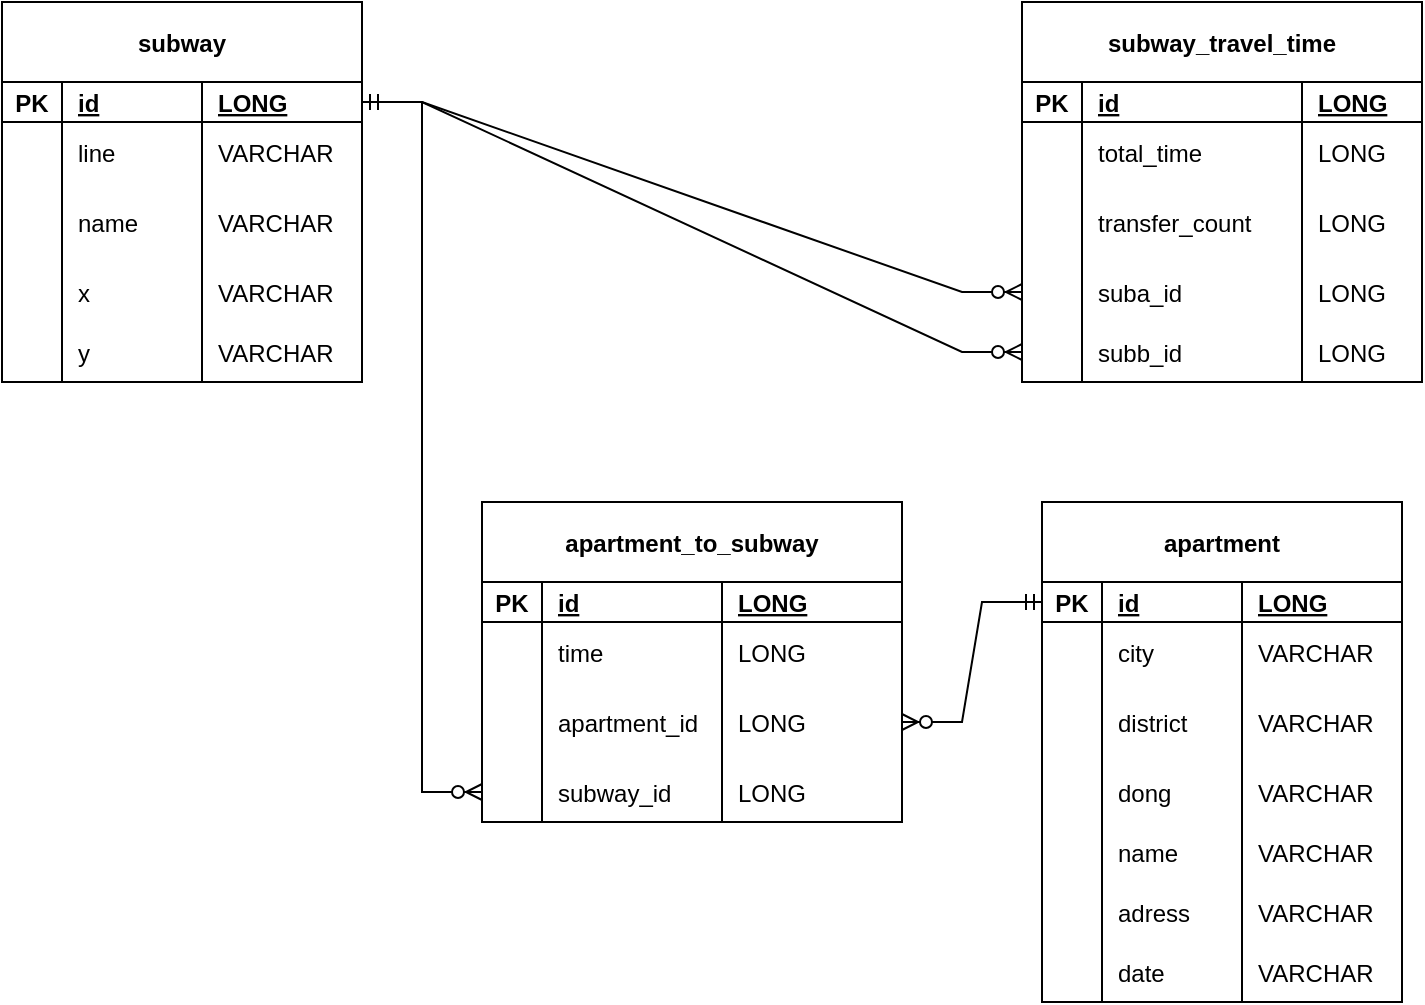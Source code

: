 <mxfile version="21.3.2" type="github">
  <diagram id="R2lEEEUBdFMjLlhIrx00" name="Page-1">
    <mxGraphModel dx="1434" dy="788" grid="1" gridSize="10" guides="1" tooltips="1" connect="1" arrows="1" fold="1" page="1" pageScale="1" pageWidth="850" pageHeight="1100" math="0" shadow="0" extFonts="Permanent Marker^https://fonts.googleapis.com/css?family=Permanent+Marker">
      <root>
        <mxCell id="0" />
        <mxCell id="1" parent="0" />
        <mxCell id="C-vyLk0tnHw3VtMMgP7b-23" value="subway" style="shape=table;startSize=40;container=1;collapsible=1;childLayout=tableLayout;fixedRows=1;rowLines=0;fontStyle=1;align=center;resizeLast=1;" parent="1" vertex="1">
          <mxGeometry x="30" y="120" width="180" height="190" as="geometry" />
        </mxCell>
        <mxCell id="C-vyLk0tnHw3VtMMgP7b-24" value="" style="shape=partialRectangle;collapsible=0;dropTarget=0;pointerEvents=0;fillColor=none;points=[[0,0.5],[1,0.5]];portConstraint=eastwest;top=0;left=0;right=0;bottom=1;" parent="C-vyLk0tnHw3VtMMgP7b-23" vertex="1">
          <mxGeometry y="40" width="180" height="20" as="geometry" />
        </mxCell>
        <mxCell id="C-vyLk0tnHw3VtMMgP7b-25" value="PK" style="shape=partialRectangle;overflow=hidden;connectable=0;fillColor=none;top=0;left=0;bottom=0;right=0;fontStyle=1;" parent="C-vyLk0tnHw3VtMMgP7b-24" vertex="1">
          <mxGeometry width="30" height="20" as="geometry">
            <mxRectangle width="30" height="20" as="alternateBounds" />
          </mxGeometry>
        </mxCell>
        <mxCell id="C-vyLk0tnHw3VtMMgP7b-26" value="id" style="shape=partialRectangle;overflow=hidden;connectable=0;fillColor=none;top=0;left=0;bottom=0;right=0;align=left;spacingLeft=6;fontStyle=5;" parent="C-vyLk0tnHw3VtMMgP7b-24" vertex="1">
          <mxGeometry x="30" width="70" height="20" as="geometry">
            <mxRectangle width="70" height="20" as="alternateBounds" />
          </mxGeometry>
        </mxCell>
        <mxCell id="HhgqxWmtSVMLLFwtC6hd-22" value="LONG" style="shape=partialRectangle;overflow=hidden;connectable=0;fillColor=none;top=0;left=0;bottom=0;right=0;align=left;spacingLeft=6;fontStyle=5;" parent="C-vyLk0tnHw3VtMMgP7b-24" vertex="1">
          <mxGeometry x="100" width="80" height="20" as="geometry">
            <mxRectangle width="80" height="20" as="alternateBounds" />
          </mxGeometry>
        </mxCell>
        <mxCell id="C-vyLk0tnHw3VtMMgP7b-27" value="" style="shape=partialRectangle;collapsible=0;dropTarget=0;pointerEvents=0;fillColor=none;points=[[0,0.5],[1,0.5]];portConstraint=eastwest;top=0;left=0;right=0;bottom=0;" parent="C-vyLk0tnHw3VtMMgP7b-23" vertex="1">
          <mxGeometry y="60" width="180" height="30" as="geometry" />
        </mxCell>
        <mxCell id="C-vyLk0tnHw3VtMMgP7b-28" value="" style="shape=partialRectangle;overflow=hidden;connectable=0;fillColor=none;top=0;left=0;bottom=0;right=0;" parent="C-vyLk0tnHw3VtMMgP7b-27" vertex="1">
          <mxGeometry width="30" height="30" as="geometry">
            <mxRectangle width="30" height="30" as="alternateBounds" />
          </mxGeometry>
        </mxCell>
        <mxCell id="C-vyLk0tnHw3VtMMgP7b-29" value="line" style="shape=partialRectangle;overflow=hidden;connectable=0;fillColor=none;top=0;left=0;bottom=0;right=0;align=left;spacingLeft=6;" parent="C-vyLk0tnHw3VtMMgP7b-27" vertex="1">
          <mxGeometry x="30" width="70" height="30" as="geometry">
            <mxRectangle width="70" height="30" as="alternateBounds" />
          </mxGeometry>
        </mxCell>
        <mxCell id="HhgqxWmtSVMLLFwtC6hd-23" value="VARCHAR        " style="shape=partialRectangle;overflow=hidden;connectable=0;fillColor=none;top=0;left=0;bottom=0;right=0;align=left;spacingLeft=6;" parent="C-vyLk0tnHw3VtMMgP7b-27" vertex="1">
          <mxGeometry x="100" width="80" height="30" as="geometry">
            <mxRectangle width="80" height="30" as="alternateBounds" />
          </mxGeometry>
        </mxCell>
        <mxCell id="HhgqxWmtSVMLLFwtC6hd-13" style="shape=partialRectangle;collapsible=0;dropTarget=0;pointerEvents=0;fillColor=none;points=[[0,0.5],[1,0.5]];portConstraint=eastwest;top=0;left=0;right=0;bottom=0;" parent="C-vyLk0tnHw3VtMMgP7b-23" vertex="1">
          <mxGeometry y="90" width="180" height="40" as="geometry" />
        </mxCell>
        <mxCell id="HhgqxWmtSVMLLFwtC6hd-14" style="shape=partialRectangle;overflow=hidden;connectable=0;fillColor=none;top=0;left=0;bottom=0;right=0;" parent="HhgqxWmtSVMLLFwtC6hd-13" vertex="1">
          <mxGeometry width="30" height="40" as="geometry">
            <mxRectangle width="30" height="40" as="alternateBounds" />
          </mxGeometry>
        </mxCell>
        <mxCell id="HhgqxWmtSVMLLFwtC6hd-15" value="name" style="shape=partialRectangle;overflow=hidden;connectable=0;fillColor=none;top=0;left=0;bottom=0;right=0;align=left;spacingLeft=6;" parent="HhgqxWmtSVMLLFwtC6hd-13" vertex="1">
          <mxGeometry x="30" width="70" height="40" as="geometry">
            <mxRectangle width="70" height="40" as="alternateBounds" />
          </mxGeometry>
        </mxCell>
        <mxCell id="HhgqxWmtSVMLLFwtC6hd-24" value="VARCHAR" style="shape=partialRectangle;overflow=hidden;connectable=0;fillColor=none;top=0;left=0;bottom=0;right=0;align=left;spacingLeft=6;" parent="HhgqxWmtSVMLLFwtC6hd-13" vertex="1">
          <mxGeometry x="100" width="80" height="40" as="geometry">
            <mxRectangle width="80" height="40" as="alternateBounds" />
          </mxGeometry>
        </mxCell>
        <mxCell id="HhgqxWmtSVMLLFwtC6hd-16" style="shape=partialRectangle;collapsible=0;dropTarget=0;pointerEvents=0;fillColor=none;points=[[0,0.5],[1,0.5]];portConstraint=eastwest;top=0;left=0;right=0;bottom=0;" parent="C-vyLk0tnHw3VtMMgP7b-23" vertex="1">
          <mxGeometry y="130" width="180" height="30" as="geometry" />
        </mxCell>
        <mxCell id="HhgqxWmtSVMLLFwtC6hd-17" style="shape=partialRectangle;overflow=hidden;connectable=0;fillColor=none;top=0;left=0;bottom=0;right=0;" parent="HhgqxWmtSVMLLFwtC6hd-16" vertex="1">
          <mxGeometry width="30" height="30" as="geometry">
            <mxRectangle width="30" height="30" as="alternateBounds" />
          </mxGeometry>
        </mxCell>
        <mxCell id="HhgqxWmtSVMLLFwtC6hd-18" value="x" style="shape=partialRectangle;overflow=hidden;connectable=0;fillColor=none;top=0;left=0;bottom=0;right=0;align=left;spacingLeft=6;" parent="HhgqxWmtSVMLLFwtC6hd-16" vertex="1">
          <mxGeometry x="30" width="70" height="30" as="geometry">
            <mxRectangle width="70" height="30" as="alternateBounds" />
          </mxGeometry>
        </mxCell>
        <mxCell id="HhgqxWmtSVMLLFwtC6hd-25" value="VARCHAR" style="shape=partialRectangle;overflow=hidden;connectable=0;fillColor=none;top=0;left=0;bottom=0;right=0;align=left;spacingLeft=6;" parent="HhgqxWmtSVMLLFwtC6hd-16" vertex="1">
          <mxGeometry x="100" width="80" height="30" as="geometry">
            <mxRectangle width="80" height="30" as="alternateBounds" />
          </mxGeometry>
        </mxCell>
        <mxCell id="HhgqxWmtSVMLLFwtC6hd-19" style="shape=partialRectangle;collapsible=0;dropTarget=0;pointerEvents=0;fillColor=none;points=[[0,0.5],[1,0.5]];portConstraint=eastwest;top=0;left=0;right=0;bottom=0;" parent="C-vyLk0tnHw3VtMMgP7b-23" vertex="1">
          <mxGeometry y="160" width="180" height="30" as="geometry" />
        </mxCell>
        <mxCell id="HhgqxWmtSVMLLFwtC6hd-20" style="shape=partialRectangle;overflow=hidden;connectable=0;fillColor=none;top=0;left=0;bottom=0;right=0;" parent="HhgqxWmtSVMLLFwtC6hd-19" vertex="1">
          <mxGeometry width="30" height="30" as="geometry">
            <mxRectangle width="30" height="30" as="alternateBounds" />
          </mxGeometry>
        </mxCell>
        <mxCell id="HhgqxWmtSVMLLFwtC6hd-21" value="y" style="shape=partialRectangle;overflow=hidden;connectable=0;fillColor=none;top=0;left=0;bottom=0;right=0;align=left;spacingLeft=6;" parent="HhgqxWmtSVMLLFwtC6hd-19" vertex="1">
          <mxGeometry x="30" width="70" height="30" as="geometry">
            <mxRectangle width="70" height="30" as="alternateBounds" />
          </mxGeometry>
        </mxCell>
        <mxCell id="HhgqxWmtSVMLLFwtC6hd-26" value="VARCHAR" style="shape=partialRectangle;overflow=hidden;connectable=0;fillColor=none;top=0;left=0;bottom=0;right=0;align=left;spacingLeft=6;" parent="HhgqxWmtSVMLLFwtC6hd-19" vertex="1">
          <mxGeometry x="100" width="80" height="30" as="geometry">
            <mxRectangle width="80" height="30" as="alternateBounds" />
          </mxGeometry>
        </mxCell>
        <mxCell id="HhgqxWmtSVMLLFwtC6hd-27" value="subway_travel_time" style="shape=table;startSize=40;container=1;collapsible=1;childLayout=tableLayout;fixedRows=1;rowLines=0;fontStyle=1;align=center;resizeLast=1;" parent="1" vertex="1">
          <mxGeometry x="540" y="120" width="200" height="190" as="geometry" />
        </mxCell>
        <mxCell id="HhgqxWmtSVMLLFwtC6hd-28" value="" style="shape=partialRectangle;collapsible=0;dropTarget=0;pointerEvents=0;fillColor=none;points=[[0,0.5],[1,0.5]];portConstraint=eastwest;top=0;left=0;right=0;bottom=1;" parent="HhgqxWmtSVMLLFwtC6hd-27" vertex="1">
          <mxGeometry y="40" width="200" height="20" as="geometry" />
        </mxCell>
        <mxCell id="HhgqxWmtSVMLLFwtC6hd-29" value="PK" style="shape=partialRectangle;overflow=hidden;connectable=0;fillColor=none;top=0;left=0;bottom=0;right=0;fontStyle=1;" parent="HhgqxWmtSVMLLFwtC6hd-28" vertex="1">
          <mxGeometry width="30" height="20" as="geometry">
            <mxRectangle width="30" height="20" as="alternateBounds" />
          </mxGeometry>
        </mxCell>
        <mxCell id="HhgqxWmtSVMLLFwtC6hd-30" value="id" style="shape=partialRectangle;overflow=hidden;connectable=0;fillColor=none;top=0;left=0;bottom=0;right=0;align=left;spacingLeft=6;fontStyle=5;" parent="HhgqxWmtSVMLLFwtC6hd-28" vertex="1">
          <mxGeometry x="30" width="110" height="20" as="geometry">
            <mxRectangle width="110" height="20" as="alternateBounds" />
          </mxGeometry>
        </mxCell>
        <mxCell id="HhgqxWmtSVMLLFwtC6hd-31" value="LONG" style="shape=partialRectangle;overflow=hidden;connectable=0;fillColor=none;top=0;left=0;bottom=0;right=0;align=left;spacingLeft=6;fontStyle=5;" parent="HhgqxWmtSVMLLFwtC6hd-28" vertex="1">
          <mxGeometry x="140" width="60" height="20" as="geometry">
            <mxRectangle width="60" height="20" as="alternateBounds" />
          </mxGeometry>
        </mxCell>
        <mxCell id="HhgqxWmtSVMLLFwtC6hd-32" value="" style="shape=partialRectangle;collapsible=0;dropTarget=0;pointerEvents=0;fillColor=none;points=[[0,0.5],[1,0.5]];portConstraint=eastwest;top=0;left=0;right=0;bottom=0;" parent="HhgqxWmtSVMLLFwtC6hd-27" vertex="1">
          <mxGeometry y="60" width="200" height="30" as="geometry" />
        </mxCell>
        <mxCell id="HhgqxWmtSVMLLFwtC6hd-33" value="" style="shape=partialRectangle;overflow=hidden;connectable=0;fillColor=none;top=0;left=0;bottom=0;right=0;" parent="HhgqxWmtSVMLLFwtC6hd-32" vertex="1">
          <mxGeometry width="30" height="30" as="geometry">
            <mxRectangle width="30" height="30" as="alternateBounds" />
          </mxGeometry>
        </mxCell>
        <mxCell id="HhgqxWmtSVMLLFwtC6hd-34" value="total_time" style="shape=partialRectangle;overflow=hidden;connectable=0;fillColor=none;top=0;left=0;bottom=0;right=0;align=left;spacingLeft=6;" parent="HhgqxWmtSVMLLFwtC6hd-32" vertex="1">
          <mxGeometry x="30" width="110" height="30" as="geometry">
            <mxRectangle width="110" height="30" as="alternateBounds" />
          </mxGeometry>
        </mxCell>
        <mxCell id="HhgqxWmtSVMLLFwtC6hd-35" value="LONG" style="shape=partialRectangle;overflow=hidden;connectable=0;fillColor=none;top=0;left=0;bottom=0;right=0;align=left;spacingLeft=6;" parent="HhgqxWmtSVMLLFwtC6hd-32" vertex="1">
          <mxGeometry x="140" width="60" height="30" as="geometry">
            <mxRectangle width="60" height="30" as="alternateBounds" />
          </mxGeometry>
        </mxCell>
        <mxCell id="HhgqxWmtSVMLLFwtC6hd-36" style="shape=partialRectangle;collapsible=0;dropTarget=0;pointerEvents=0;fillColor=none;points=[[0,0.5],[1,0.5]];portConstraint=eastwest;top=0;left=0;right=0;bottom=0;" parent="HhgqxWmtSVMLLFwtC6hd-27" vertex="1">
          <mxGeometry y="90" width="200" height="40" as="geometry" />
        </mxCell>
        <mxCell id="HhgqxWmtSVMLLFwtC6hd-37" style="shape=partialRectangle;overflow=hidden;connectable=0;fillColor=none;top=0;left=0;bottom=0;right=0;" parent="HhgqxWmtSVMLLFwtC6hd-36" vertex="1">
          <mxGeometry width="30" height="40" as="geometry">
            <mxRectangle width="30" height="40" as="alternateBounds" />
          </mxGeometry>
        </mxCell>
        <mxCell id="HhgqxWmtSVMLLFwtC6hd-38" value="transfer_count" style="shape=partialRectangle;overflow=hidden;connectable=0;fillColor=none;top=0;left=0;bottom=0;right=0;align=left;spacingLeft=6;" parent="HhgqxWmtSVMLLFwtC6hd-36" vertex="1">
          <mxGeometry x="30" width="110" height="40" as="geometry">
            <mxRectangle width="110" height="40" as="alternateBounds" />
          </mxGeometry>
        </mxCell>
        <mxCell id="HhgqxWmtSVMLLFwtC6hd-39" value="LONG" style="shape=partialRectangle;overflow=hidden;connectable=0;fillColor=none;top=0;left=0;bottom=0;right=0;align=left;spacingLeft=6;" parent="HhgqxWmtSVMLLFwtC6hd-36" vertex="1">
          <mxGeometry x="140" width="60" height="40" as="geometry">
            <mxRectangle width="60" height="40" as="alternateBounds" />
          </mxGeometry>
        </mxCell>
        <mxCell id="HhgqxWmtSVMLLFwtC6hd-40" style="shape=partialRectangle;collapsible=0;dropTarget=0;pointerEvents=0;fillColor=none;points=[[0,0.5],[1,0.5]];portConstraint=eastwest;top=0;left=0;right=0;bottom=0;" parent="HhgqxWmtSVMLLFwtC6hd-27" vertex="1">
          <mxGeometry y="130" width="200" height="30" as="geometry" />
        </mxCell>
        <mxCell id="HhgqxWmtSVMLLFwtC6hd-41" style="shape=partialRectangle;overflow=hidden;connectable=0;fillColor=none;top=0;left=0;bottom=0;right=0;" parent="HhgqxWmtSVMLLFwtC6hd-40" vertex="1">
          <mxGeometry width="30" height="30" as="geometry">
            <mxRectangle width="30" height="30" as="alternateBounds" />
          </mxGeometry>
        </mxCell>
        <mxCell id="HhgqxWmtSVMLLFwtC6hd-42" value="suba_id" style="shape=partialRectangle;overflow=hidden;connectable=0;fillColor=none;top=0;left=0;bottom=0;right=0;align=left;spacingLeft=6;" parent="HhgqxWmtSVMLLFwtC6hd-40" vertex="1">
          <mxGeometry x="30" width="110" height="30" as="geometry">
            <mxRectangle width="110" height="30" as="alternateBounds" />
          </mxGeometry>
        </mxCell>
        <mxCell id="HhgqxWmtSVMLLFwtC6hd-43" value="LONG" style="shape=partialRectangle;overflow=hidden;connectable=0;fillColor=none;top=0;left=0;bottom=0;right=0;align=left;spacingLeft=6;" parent="HhgqxWmtSVMLLFwtC6hd-40" vertex="1">
          <mxGeometry x="140" width="60" height="30" as="geometry">
            <mxRectangle width="60" height="30" as="alternateBounds" />
          </mxGeometry>
        </mxCell>
        <mxCell id="HhgqxWmtSVMLLFwtC6hd-44" style="shape=partialRectangle;collapsible=0;dropTarget=0;pointerEvents=0;fillColor=none;points=[[0,0.5],[1,0.5]];portConstraint=eastwest;top=0;left=0;right=0;bottom=0;" parent="HhgqxWmtSVMLLFwtC6hd-27" vertex="1">
          <mxGeometry y="160" width="200" height="30" as="geometry" />
        </mxCell>
        <mxCell id="HhgqxWmtSVMLLFwtC6hd-45" style="shape=partialRectangle;overflow=hidden;connectable=0;fillColor=none;top=0;left=0;bottom=0;right=0;" parent="HhgqxWmtSVMLLFwtC6hd-44" vertex="1">
          <mxGeometry width="30" height="30" as="geometry">
            <mxRectangle width="30" height="30" as="alternateBounds" />
          </mxGeometry>
        </mxCell>
        <mxCell id="HhgqxWmtSVMLLFwtC6hd-46" value="subb_id" style="shape=partialRectangle;overflow=hidden;connectable=0;fillColor=none;top=0;left=0;bottom=0;right=0;align=left;spacingLeft=6;" parent="HhgqxWmtSVMLLFwtC6hd-44" vertex="1">
          <mxGeometry x="30" width="110" height="30" as="geometry">
            <mxRectangle width="110" height="30" as="alternateBounds" />
          </mxGeometry>
        </mxCell>
        <mxCell id="HhgqxWmtSVMLLFwtC6hd-47" value="LONG" style="shape=partialRectangle;overflow=hidden;connectable=0;fillColor=none;top=0;left=0;bottom=0;right=0;align=left;spacingLeft=6;" parent="HhgqxWmtSVMLLFwtC6hd-44" vertex="1">
          <mxGeometry x="140" width="60" height="30" as="geometry">
            <mxRectangle width="60" height="30" as="alternateBounds" />
          </mxGeometry>
        </mxCell>
        <mxCell id="HhgqxWmtSVMLLFwtC6hd-48" value="" style="edgeStyle=entityRelationEdgeStyle;fontSize=12;html=1;endArrow=ERzeroToMany;startArrow=ERmandOne;rounded=0;exitX=1;exitY=0.5;exitDx=0;exitDy=0;entryX=0;entryY=0.5;entryDx=0;entryDy=0;" parent="1" source="C-vyLk0tnHw3VtMMgP7b-24" target="HhgqxWmtSVMLLFwtC6hd-40" edge="1">
          <mxGeometry width="100" height="100" relative="1" as="geometry">
            <mxPoint x="370" y="450" as="sourcePoint" />
            <mxPoint x="530" y="230" as="targetPoint" />
          </mxGeometry>
        </mxCell>
        <mxCell id="HhgqxWmtSVMLLFwtC6hd-49" value="apartment" style="shape=table;startSize=40;container=1;collapsible=1;childLayout=tableLayout;fixedRows=1;rowLines=0;fontStyle=1;align=center;resizeLast=1;" parent="1" vertex="1">
          <mxGeometry x="550" y="370" width="180" height="250" as="geometry" />
        </mxCell>
        <mxCell id="HhgqxWmtSVMLLFwtC6hd-50" value="" style="shape=partialRectangle;collapsible=0;dropTarget=0;pointerEvents=0;fillColor=none;points=[[0,0.5],[1,0.5]];portConstraint=eastwest;top=0;left=0;right=0;bottom=1;" parent="HhgqxWmtSVMLLFwtC6hd-49" vertex="1">
          <mxGeometry y="40" width="180" height="20" as="geometry" />
        </mxCell>
        <mxCell id="HhgqxWmtSVMLLFwtC6hd-51" value="PK" style="shape=partialRectangle;overflow=hidden;connectable=0;fillColor=none;top=0;left=0;bottom=0;right=0;fontStyle=1;" parent="HhgqxWmtSVMLLFwtC6hd-50" vertex="1">
          <mxGeometry width="30" height="20" as="geometry">
            <mxRectangle width="30" height="20" as="alternateBounds" />
          </mxGeometry>
        </mxCell>
        <mxCell id="HhgqxWmtSVMLLFwtC6hd-52" value="id" style="shape=partialRectangle;overflow=hidden;connectable=0;fillColor=none;top=0;left=0;bottom=0;right=0;align=left;spacingLeft=6;fontStyle=5;" parent="HhgqxWmtSVMLLFwtC6hd-50" vertex="1">
          <mxGeometry x="30" width="70" height="20" as="geometry">
            <mxRectangle width="70" height="20" as="alternateBounds" />
          </mxGeometry>
        </mxCell>
        <mxCell id="HhgqxWmtSVMLLFwtC6hd-53" value="LONG" style="shape=partialRectangle;overflow=hidden;connectable=0;fillColor=none;top=0;left=0;bottom=0;right=0;align=left;spacingLeft=6;fontStyle=5;" parent="HhgqxWmtSVMLLFwtC6hd-50" vertex="1">
          <mxGeometry x="100" width="80" height="20" as="geometry">
            <mxRectangle width="80" height="20" as="alternateBounds" />
          </mxGeometry>
        </mxCell>
        <mxCell id="HhgqxWmtSVMLLFwtC6hd-54" value="" style="shape=partialRectangle;collapsible=0;dropTarget=0;pointerEvents=0;fillColor=none;points=[[0,0.5],[1,0.5]];portConstraint=eastwest;top=0;left=0;right=0;bottom=0;" parent="HhgqxWmtSVMLLFwtC6hd-49" vertex="1">
          <mxGeometry y="60" width="180" height="30" as="geometry" />
        </mxCell>
        <mxCell id="HhgqxWmtSVMLLFwtC6hd-55" value="" style="shape=partialRectangle;overflow=hidden;connectable=0;fillColor=none;top=0;left=0;bottom=0;right=0;" parent="HhgqxWmtSVMLLFwtC6hd-54" vertex="1">
          <mxGeometry width="30" height="30" as="geometry">
            <mxRectangle width="30" height="30" as="alternateBounds" />
          </mxGeometry>
        </mxCell>
        <mxCell id="HhgqxWmtSVMLLFwtC6hd-56" value="city" style="shape=partialRectangle;overflow=hidden;connectable=0;fillColor=none;top=0;left=0;bottom=0;right=0;align=left;spacingLeft=6;" parent="HhgqxWmtSVMLLFwtC6hd-54" vertex="1">
          <mxGeometry x="30" width="70" height="30" as="geometry">
            <mxRectangle width="70" height="30" as="alternateBounds" />
          </mxGeometry>
        </mxCell>
        <mxCell id="HhgqxWmtSVMLLFwtC6hd-57" value="VARCHAR        " style="shape=partialRectangle;overflow=hidden;connectable=0;fillColor=none;top=0;left=0;bottom=0;right=0;align=left;spacingLeft=6;" parent="HhgqxWmtSVMLLFwtC6hd-54" vertex="1">
          <mxGeometry x="100" width="80" height="30" as="geometry">
            <mxRectangle width="80" height="30" as="alternateBounds" />
          </mxGeometry>
        </mxCell>
        <mxCell id="HhgqxWmtSVMLLFwtC6hd-58" style="shape=partialRectangle;collapsible=0;dropTarget=0;pointerEvents=0;fillColor=none;points=[[0,0.5],[1,0.5]];portConstraint=eastwest;top=0;left=0;right=0;bottom=0;" parent="HhgqxWmtSVMLLFwtC6hd-49" vertex="1">
          <mxGeometry y="90" width="180" height="40" as="geometry" />
        </mxCell>
        <mxCell id="HhgqxWmtSVMLLFwtC6hd-59" style="shape=partialRectangle;overflow=hidden;connectable=0;fillColor=none;top=0;left=0;bottom=0;right=0;" parent="HhgqxWmtSVMLLFwtC6hd-58" vertex="1">
          <mxGeometry width="30" height="40" as="geometry">
            <mxRectangle width="30" height="40" as="alternateBounds" />
          </mxGeometry>
        </mxCell>
        <mxCell id="HhgqxWmtSVMLLFwtC6hd-60" value="district" style="shape=partialRectangle;overflow=hidden;connectable=0;fillColor=none;top=0;left=0;bottom=0;right=0;align=left;spacingLeft=6;" parent="HhgqxWmtSVMLLFwtC6hd-58" vertex="1">
          <mxGeometry x="30" width="70" height="40" as="geometry">
            <mxRectangle width="70" height="40" as="alternateBounds" />
          </mxGeometry>
        </mxCell>
        <mxCell id="HhgqxWmtSVMLLFwtC6hd-61" value="VARCHAR" style="shape=partialRectangle;overflow=hidden;connectable=0;fillColor=none;top=0;left=0;bottom=0;right=0;align=left;spacingLeft=6;" parent="HhgqxWmtSVMLLFwtC6hd-58" vertex="1">
          <mxGeometry x="100" width="80" height="40" as="geometry">
            <mxRectangle width="80" height="40" as="alternateBounds" />
          </mxGeometry>
        </mxCell>
        <mxCell id="HhgqxWmtSVMLLFwtC6hd-62" style="shape=partialRectangle;collapsible=0;dropTarget=0;pointerEvents=0;fillColor=none;points=[[0,0.5],[1,0.5]];portConstraint=eastwest;top=0;left=0;right=0;bottom=0;" parent="HhgqxWmtSVMLLFwtC6hd-49" vertex="1">
          <mxGeometry y="130" width="180" height="30" as="geometry" />
        </mxCell>
        <mxCell id="HhgqxWmtSVMLLFwtC6hd-63" style="shape=partialRectangle;overflow=hidden;connectable=0;fillColor=none;top=0;left=0;bottom=0;right=0;" parent="HhgqxWmtSVMLLFwtC6hd-62" vertex="1">
          <mxGeometry width="30" height="30" as="geometry">
            <mxRectangle width="30" height="30" as="alternateBounds" />
          </mxGeometry>
        </mxCell>
        <mxCell id="HhgqxWmtSVMLLFwtC6hd-64" value="dong" style="shape=partialRectangle;overflow=hidden;connectable=0;fillColor=none;top=0;left=0;bottom=0;right=0;align=left;spacingLeft=6;" parent="HhgqxWmtSVMLLFwtC6hd-62" vertex="1">
          <mxGeometry x="30" width="70" height="30" as="geometry">
            <mxRectangle width="70" height="30" as="alternateBounds" />
          </mxGeometry>
        </mxCell>
        <mxCell id="HhgqxWmtSVMLLFwtC6hd-65" value="VARCHAR" style="shape=partialRectangle;overflow=hidden;connectable=0;fillColor=none;top=0;left=0;bottom=0;right=0;align=left;spacingLeft=6;" parent="HhgqxWmtSVMLLFwtC6hd-62" vertex="1">
          <mxGeometry x="100" width="80" height="30" as="geometry">
            <mxRectangle width="80" height="30" as="alternateBounds" />
          </mxGeometry>
        </mxCell>
        <mxCell id="HhgqxWmtSVMLLFwtC6hd-66" style="shape=partialRectangle;collapsible=0;dropTarget=0;pointerEvents=0;fillColor=none;points=[[0,0.5],[1,0.5]];portConstraint=eastwest;top=0;left=0;right=0;bottom=0;" parent="HhgqxWmtSVMLLFwtC6hd-49" vertex="1">
          <mxGeometry y="160" width="180" height="30" as="geometry" />
        </mxCell>
        <mxCell id="HhgqxWmtSVMLLFwtC6hd-67" style="shape=partialRectangle;overflow=hidden;connectable=0;fillColor=none;top=0;left=0;bottom=0;right=0;" parent="HhgqxWmtSVMLLFwtC6hd-66" vertex="1">
          <mxGeometry width="30" height="30" as="geometry">
            <mxRectangle width="30" height="30" as="alternateBounds" />
          </mxGeometry>
        </mxCell>
        <mxCell id="HhgqxWmtSVMLLFwtC6hd-68" value="name" style="shape=partialRectangle;overflow=hidden;connectable=0;fillColor=none;top=0;left=0;bottom=0;right=0;align=left;spacingLeft=6;" parent="HhgqxWmtSVMLLFwtC6hd-66" vertex="1">
          <mxGeometry x="30" width="70" height="30" as="geometry">
            <mxRectangle width="70" height="30" as="alternateBounds" />
          </mxGeometry>
        </mxCell>
        <mxCell id="HhgqxWmtSVMLLFwtC6hd-69" value="VARCHAR" style="shape=partialRectangle;overflow=hidden;connectable=0;fillColor=none;top=0;left=0;bottom=0;right=0;align=left;spacingLeft=6;" parent="HhgqxWmtSVMLLFwtC6hd-66" vertex="1">
          <mxGeometry x="100" width="80" height="30" as="geometry">
            <mxRectangle width="80" height="30" as="alternateBounds" />
          </mxGeometry>
        </mxCell>
        <mxCell id="HhgqxWmtSVMLLFwtC6hd-95" style="shape=partialRectangle;collapsible=0;dropTarget=0;pointerEvents=0;fillColor=none;points=[[0,0.5],[1,0.5]];portConstraint=eastwest;top=0;left=0;right=0;bottom=0;" parent="HhgqxWmtSVMLLFwtC6hd-49" vertex="1">
          <mxGeometry y="190" width="180" height="30" as="geometry" />
        </mxCell>
        <mxCell id="HhgqxWmtSVMLLFwtC6hd-96" style="shape=partialRectangle;overflow=hidden;connectable=0;fillColor=none;top=0;left=0;bottom=0;right=0;" parent="HhgqxWmtSVMLLFwtC6hd-95" vertex="1">
          <mxGeometry width="30" height="30" as="geometry">
            <mxRectangle width="30" height="30" as="alternateBounds" />
          </mxGeometry>
        </mxCell>
        <mxCell id="HhgqxWmtSVMLLFwtC6hd-97" value="adress" style="shape=partialRectangle;overflow=hidden;connectable=0;fillColor=none;top=0;left=0;bottom=0;right=0;align=left;spacingLeft=6;" parent="HhgqxWmtSVMLLFwtC6hd-95" vertex="1">
          <mxGeometry x="30" width="70" height="30" as="geometry">
            <mxRectangle width="70" height="30" as="alternateBounds" />
          </mxGeometry>
        </mxCell>
        <mxCell id="HhgqxWmtSVMLLFwtC6hd-98" value="VARCHAR" style="shape=partialRectangle;overflow=hidden;connectable=0;fillColor=none;top=0;left=0;bottom=0;right=0;align=left;spacingLeft=6;" parent="HhgqxWmtSVMLLFwtC6hd-95" vertex="1">
          <mxGeometry x="100" width="80" height="30" as="geometry">
            <mxRectangle width="80" height="30" as="alternateBounds" />
          </mxGeometry>
        </mxCell>
        <mxCell id="HhgqxWmtSVMLLFwtC6hd-91" style="shape=partialRectangle;collapsible=0;dropTarget=0;pointerEvents=0;fillColor=none;points=[[0,0.5],[1,0.5]];portConstraint=eastwest;top=0;left=0;right=0;bottom=0;" parent="HhgqxWmtSVMLLFwtC6hd-49" vertex="1">
          <mxGeometry y="220" width="180" height="30" as="geometry" />
        </mxCell>
        <mxCell id="HhgqxWmtSVMLLFwtC6hd-92" style="shape=partialRectangle;overflow=hidden;connectable=0;fillColor=none;top=0;left=0;bottom=0;right=0;" parent="HhgqxWmtSVMLLFwtC6hd-91" vertex="1">
          <mxGeometry width="30" height="30" as="geometry">
            <mxRectangle width="30" height="30" as="alternateBounds" />
          </mxGeometry>
        </mxCell>
        <mxCell id="HhgqxWmtSVMLLFwtC6hd-93" value="date" style="shape=partialRectangle;overflow=hidden;connectable=0;fillColor=none;top=0;left=0;bottom=0;right=0;align=left;spacingLeft=6;" parent="HhgqxWmtSVMLLFwtC6hd-91" vertex="1">
          <mxGeometry x="30" width="70" height="30" as="geometry">
            <mxRectangle width="70" height="30" as="alternateBounds" />
          </mxGeometry>
        </mxCell>
        <mxCell id="HhgqxWmtSVMLLFwtC6hd-94" value="VARCHAR" style="shape=partialRectangle;overflow=hidden;connectable=0;fillColor=none;top=0;left=0;bottom=0;right=0;align=left;spacingLeft=6;" parent="HhgqxWmtSVMLLFwtC6hd-91" vertex="1">
          <mxGeometry x="100" width="80" height="30" as="geometry">
            <mxRectangle width="80" height="30" as="alternateBounds" />
          </mxGeometry>
        </mxCell>
        <mxCell id="HhgqxWmtSVMLLFwtC6hd-70" value="apartment_to_subway" style="shape=table;startSize=40;container=1;collapsible=1;childLayout=tableLayout;fixedRows=1;rowLines=0;fontStyle=1;align=center;resizeLast=1;" parent="1" vertex="1">
          <mxGeometry x="270" y="370" width="210" height="160" as="geometry" />
        </mxCell>
        <mxCell id="HhgqxWmtSVMLLFwtC6hd-71" value="" style="shape=partialRectangle;collapsible=0;dropTarget=0;pointerEvents=0;fillColor=none;points=[[0,0.5],[1,0.5]];portConstraint=eastwest;top=0;left=0;right=0;bottom=1;" parent="HhgqxWmtSVMLLFwtC6hd-70" vertex="1">
          <mxGeometry y="40" width="210" height="20" as="geometry" />
        </mxCell>
        <mxCell id="HhgqxWmtSVMLLFwtC6hd-72" value="PK" style="shape=partialRectangle;overflow=hidden;connectable=0;fillColor=none;top=0;left=0;bottom=0;right=0;fontStyle=1;" parent="HhgqxWmtSVMLLFwtC6hd-71" vertex="1">
          <mxGeometry width="30" height="20" as="geometry">
            <mxRectangle width="30" height="20" as="alternateBounds" />
          </mxGeometry>
        </mxCell>
        <mxCell id="HhgqxWmtSVMLLFwtC6hd-73" value="id" style="shape=partialRectangle;overflow=hidden;connectable=0;fillColor=none;top=0;left=0;bottom=0;right=0;align=left;spacingLeft=6;fontStyle=5;" parent="HhgqxWmtSVMLLFwtC6hd-71" vertex="1">
          <mxGeometry x="30" width="90" height="20" as="geometry">
            <mxRectangle width="90" height="20" as="alternateBounds" />
          </mxGeometry>
        </mxCell>
        <mxCell id="HhgqxWmtSVMLLFwtC6hd-74" value="LONG" style="shape=partialRectangle;overflow=hidden;connectable=0;fillColor=none;top=0;left=0;bottom=0;right=0;align=left;spacingLeft=6;fontStyle=5;" parent="HhgqxWmtSVMLLFwtC6hd-71" vertex="1">
          <mxGeometry x="120" width="90" height="20" as="geometry">
            <mxRectangle width="90" height="20" as="alternateBounds" />
          </mxGeometry>
        </mxCell>
        <mxCell id="HhgqxWmtSVMLLFwtC6hd-75" value="" style="shape=partialRectangle;collapsible=0;dropTarget=0;pointerEvents=0;fillColor=none;points=[[0,0.5],[1,0.5]];portConstraint=eastwest;top=0;left=0;right=0;bottom=0;" parent="HhgqxWmtSVMLLFwtC6hd-70" vertex="1">
          <mxGeometry y="60" width="210" height="30" as="geometry" />
        </mxCell>
        <mxCell id="HhgqxWmtSVMLLFwtC6hd-76" value="" style="shape=partialRectangle;overflow=hidden;connectable=0;fillColor=none;top=0;left=0;bottom=0;right=0;" parent="HhgqxWmtSVMLLFwtC6hd-75" vertex="1">
          <mxGeometry width="30" height="30" as="geometry">
            <mxRectangle width="30" height="30" as="alternateBounds" />
          </mxGeometry>
        </mxCell>
        <mxCell id="HhgqxWmtSVMLLFwtC6hd-77" value="time" style="shape=partialRectangle;overflow=hidden;connectable=0;fillColor=none;top=0;left=0;bottom=0;right=0;align=left;spacingLeft=6;" parent="HhgqxWmtSVMLLFwtC6hd-75" vertex="1">
          <mxGeometry x="30" width="90" height="30" as="geometry">
            <mxRectangle width="90" height="30" as="alternateBounds" />
          </mxGeometry>
        </mxCell>
        <mxCell id="HhgqxWmtSVMLLFwtC6hd-78" value="LONG" style="shape=partialRectangle;overflow=hidden;connectable=0;fillColor=none;top=0;left=0;bottom=0;right=0;align=left;spacingLeft=6;" parent="HhgqxWmtSVMLLFwtC6hd-75" vertex="1">
          <mxGeometry x="120" width="90" height="30" as="geometry">
            <mxRectangle width="90" height="30" as="alternateBounds" />
          </mxGeometry>
        </mxCell>
        <mxCell id="HhgqxWmtSVMLLFwtC6hd-79" style="shape=partialRectangle;collapsible=0;dropTarget=0;pointerEvents=0;fillColor=none;points=[[0,0.5],[1,0.5]];portConstraint=eastwest;top=0;left=0;right=0;bottom=0;" parent="HhgqxWmtSVMLLFwtC6hd-70" vertex="1">
          <mxGeometry y="90" width="210" height="40" as="geometry" />
        </mxCell>
        <mxCell id="HhgqxWmtSVMLLFwtC6hd-80" style="shape=partialRectangle;overflow=hidden;connectable=0;fillColor=none;top=0;left=0;bottom=0;right=0;" parent="HhgqxWmtSVMLLFwtC6hd-79" vertex="1">
          <mxGeometry width="30" height="40" as="geometry">
            <mxRectangle width="30" height="40" as="alternateBounds" />
          </mxGeometry>
        </mxCell>
        <mxCell id="HhgqxWmtSVMLLFwtC6hd-81" value="apartment_id" style="shape=partialRectangle;overflow=hidden;connectable=0;fillColor=none;top=0;left=0;bottom=0;right=0;align=left;spacingLeft=6;" parent="HhgqxWmtSVMLLFwtC6hd-79" vertex="1">
          <mxGeometry x="30" width="90" height="40" as="geometry">
            <mxRectangle width="90" height="40" as="alternateBounds" />
          </mxGeometry>
        </mxCell>
        <mxCell id="HhgqxWmtSVMLLFwtC6hd-82" value="LONG" style="shape=partialRectangle;overflow=hidden;connectable=0;fillColor=none;top=0;left=0;bottom=0;right=0;align=left;spacingLeft=6;" parent="HhgqxWmtSVMLLFwtC6hd-79" vertex="1">
          <mxGeometry x="120" width="90" height="40" as="geometry">
            <mxRectangle width="90" height="40" as="alternateBounds" />
          </mxGeometry>
        </mxCell>
        <mxCell id="HhgqxWmtSVMLLFwtC6hd-83" style="shape=partialRectangle;collapsible=0;dropTarget=0;pointerEvents=0;fillColor=none;points=[[0,0.5],[1,0.5]];portConstraint=eastwest;top=0;left=0;right=0;bottom=0;" parent="HhgqxWmtSVMLLFwtC6hd-70" vertex="1">
          <mxGeometry y="130" width="210" height="30" as="geometry" />
        </mxCell>
        <mxCell id="HhgqxWmtSVMLLFwtC6hd-84" style="shape=partialRectangle;overflow=hidden;connectable=0;fillColor=none;top=0;left=0;bottom=0;right=0;" parent="HhgqxWmtSVMLLFwtC6hd-83" vertex="1">
          <mxGeometry width="30" height="30" as="geometry">
            <mxRectangle width="30" height="30" as="alternateBounds" />
          </mxGeometry>
        </mxCell>
        <mxCell id="HhgqxWmtSVMLLFwtC6hd-85" value="subway_id" style="shape=partialRectangle;overflow=hidden;connectable=0;fillColor=none;top=0;left=0;bottom=0;right=0;align=left;spacingLeft=6;" parent="HhgqxWmtSVMLLFwtC6hd-83" vertex="1">
          <mxGeometry x="30" width="90" height="30" as="geometry">
            <mxRectangle width="90" height="30" as="alternateBounds" />
          </mxGeometry>
        </mxCell>
        <mxCell id="HhgqxWmtSVMLLFwtC6hd-86" value="LONG" style="shape=partialRectangle;overflow=hidden;connectable=0;fillColor=none;top=0;left=0;bottom=0;right=0;align=left;spacingLeft=6;" parent="HhgqxWmtSVMLLFwtC6hd-83" vertex="1">
          <mxGeometry x="120" width="90" height="30" as="geometry">
            <mxRectangle width="90" height="30" as="alternateBounds" />
          </mxGeometry>
        </mxCell>
        <mxCell id="HhgqxWmtSVMLLFwtC6hd-99" value="" style="edgeStyle=entityRelationEdgeStyle;fontSize=12;html=1;endArrow=ERzeroToMany;startArrow=ERmandOne;rounded=0;entryX=0;entryY=0.5;entryDx=0;entryDy=0;exitX=1;exitY=0.5;exitDx=0;exitDy=0;" parent="1" source="C-vyLk0tnHw3VtMMgP7b-24" target="HhgqxWmtSVMLLFwtC6hd-83" edge="1">
          <mxGeometry width="100" height="100" relative="1" as="geometry">
            <mxPoint x="100" y="355" as="sourcePoint" />
            <mxPoint x="360" y="240" as="targetPoint" />
          </mxGeometry>
        </mxCell>
        <mxCell id="HhgqxWmtSVMLLFwtC6hd-101" value="" style="edgeStyle=entityRelationEdgeStyle;fontSize=12;html=1;endArrow=ERzeroToMany;startArrow=ERmandOne;rounded=0;exitX=1;exitY=0.5;exitDx=0;exitDy=0;entryX=0;entryY=0.5;entryDx=0;entryDy=0;" parent="1" source="C-vyLk0tnHw3VtMMgP7b-24" target="HhgqxWmtSVMLLFwtC6hd-44" edge="1">
          <mxGeometry width="100" height="100" relative="1" as="geometry">
            <mxPoint x="220" y="180" as="sourcePoint" />
            <mxPoint x="550" y="275" as="targetPoint" />
          </mxGeometry>
        </mxCell>
        <mxCell id="HhgqxWmtSVMLLFwtC6hd-102" value="" style="edgeStyle=entityRelationEdgeStyle;fontSize=12;html=1;endArrow=ERzeroToMany;startArrow=ERmandOne;rounded=0;entryX=1;entryY=0.5;entryDx=0;entryDy=0;exitX=0;exitY=0.5;exitDx=0;exitDy=0;" parent="1" source="HhgqxWmtSVMLLFwtC6hd-50" target="HhgqxWmtSVMLLFwtC6hd-79" edge="1">
          <mxGeometry width="100" height="100" relative="1" as="geometry">
            <mxPoint x="220" y="180" as="sourcePoint" />
            <mxPoint x="250" y="525" as="targetPoint" />
          </mxGeometry>
        </mxCell>
      </root>
    </mxGraphModel>
  </diagram>
</mxfile>
